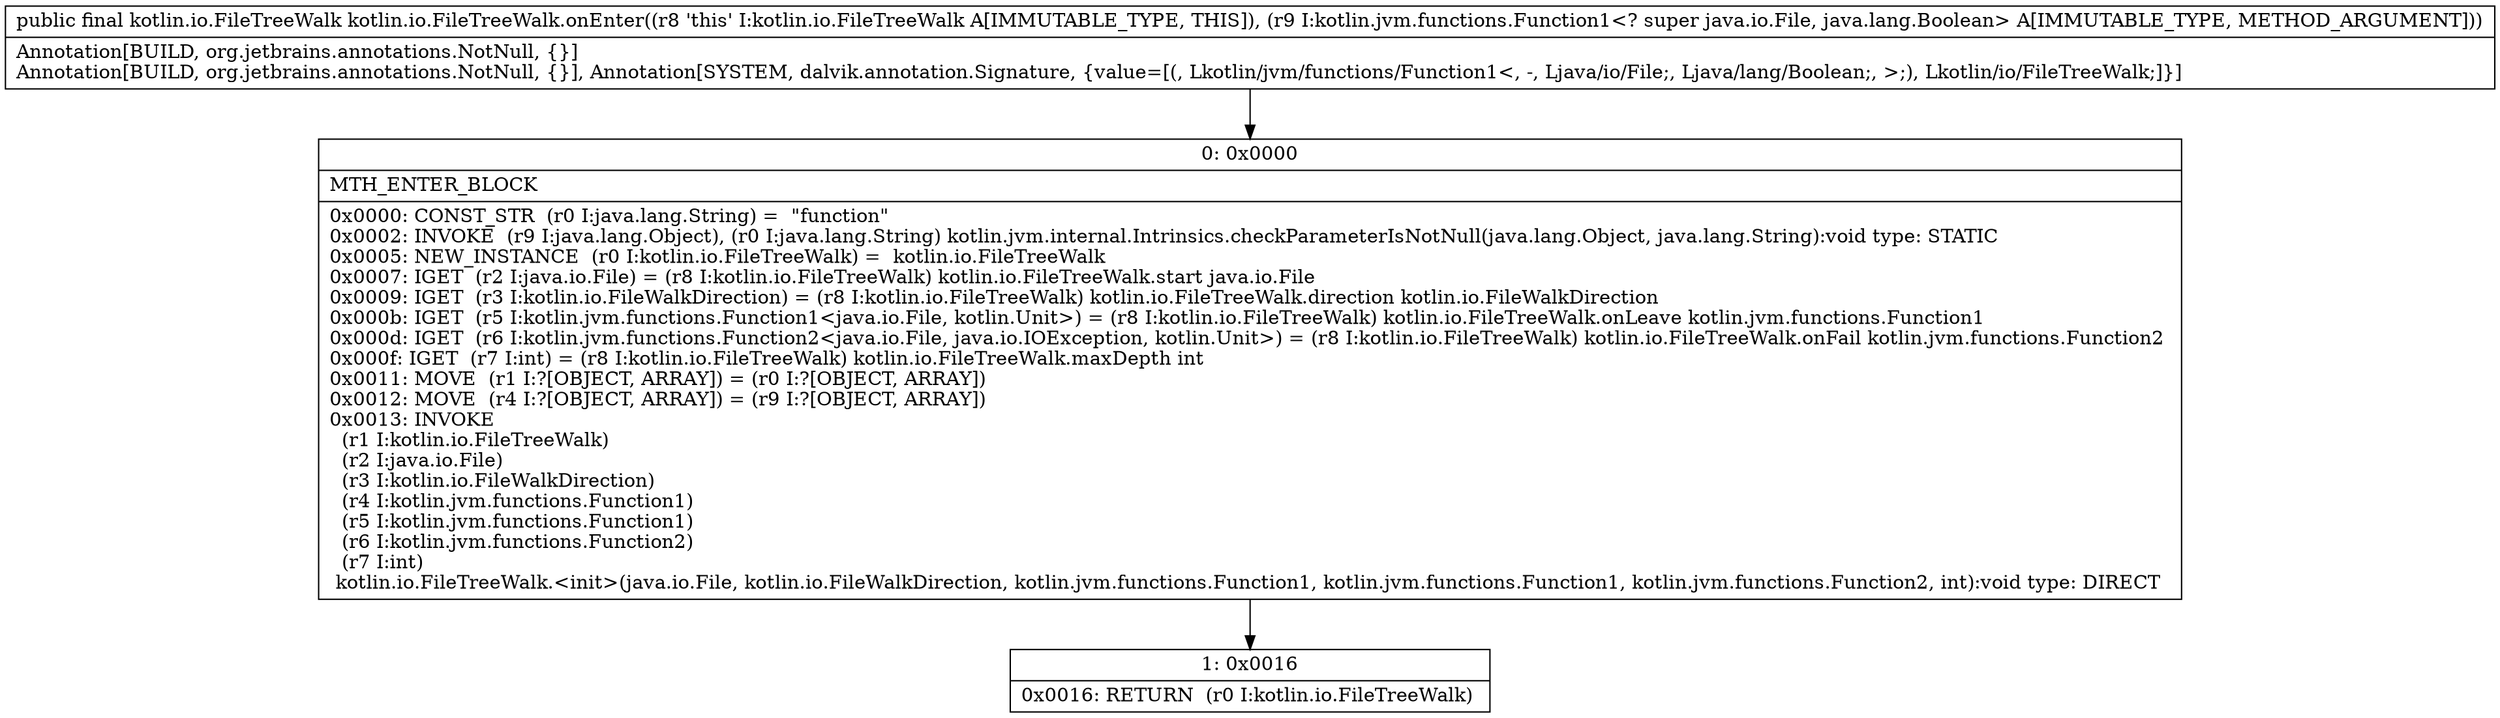 digraph "CFG forkotlin.io.FileTreeWalk.onEnter(Lkotlin\/jvm\/functions\/Function1;)Lkotlin\/io\/FileTreeWalk;" {
Node_0 [shape=record,label="{0\:\ 0x0000|MTH_ENTER_BLOCK\l|0x0000: CONST_STR  (r0 I:java.lang.String) =  \"function\" \l0x0002: INVOKE  (r9 I:java.lang.Object), (r0 I:java.lang.String) kotlin.jvm.internal.Intrinsics.checkParameterIsNotNull(java.lang.Object, java.lang.String):void type: STATIC \l0x0005: NEW_INSTANCE  (r0 I:kotlin.io.FileTreeWalk) =  kotlin.io.FileTreeWalk \l0x0007: IGET  (r2 I:java.io.File) = (r8 I:kotlin.io.FileTreeWalk) kotlin.io.FileTreeWalk.start java.io.File \l0x0009: IGET  (r3 I:kotlin.io.FileWalkDirection) = (r8 I:kotlin.io.FileTreeWalk) kotlin.io.FileTreeWalk.direction kotlin.io.FileWalkDirection \l0x000b: IGET  (r5 I:kotlin.jvm.functions.Function1\<java.io.File, kotlin.Unit\>) = (r8 I:kotlin.io.FileTreeWalk) kotlin.io.FileTreeWalk.onLeave kotlin.jvm.functions.Function1 \l0x000d: IGET  (r6 I:kotlin.jvm.functions.Function2\<java.io.File, java.io.IOException, kotlin.Unit\>) = (r8 I:kotlin.io.FileTreeWalk) kotlin.io.FileTreeWalk.onFail kotlin.jvm.functions.Function2 \l0x000f: IGET  (r7 I:int) = (r8 I:kotlin.io.FileTreeWalk) kotlin.io.FileTreeWalk.maxDepth int \l0x0011: MOVE  (r1 I:?[OBJECT, ARRAY]) = (r0 I:?[OBJECT, ARRAY]) \l0x0012: MOVE  (r4 I:?[OBJECT, ARRAY]) = (r9 I:?[OBJECT, ARRAY]) \l0x0013: INVOKE  \l  (r1 I:kotlin.io.FileTreeWalk)\l  (r2 I:java.io.File)\l  (r3 I:kotlin.io.FileWalkDirection)\l  (r4 I:kotlin.jvm.functions.Function1)\l  (r5 I:kotlin.jvm.functions.Function1)\l  (r6 I:kotlin.jvm.functions.Function2)\l  (r7 I:int)\l kotlin.io.FileTreeWalk.\<init\>(java.io.File, kotlin.io.FileWalkDirection, kotlin.jvm.functions.Function1, kotlin.jvm.functions.Function1, kotlin.jvm.functions.Function2, int):void type: DIRECT \l}"];
Node_1 [shape=record,label="{1\:\ 0x0016|0x0016: RETURN  (r0 I:kotlin.io.FileTreeWalk) \l}"];
MethodNode[shape=record,label="{public final kotlin.io.FileTreeWalk kotlin.io.FileTreeWalk.onEnter((r8 'this' I:kotlin.io.FileTreeWalk A[IMMUTABLE_TYPE, THIS]), (r9 I:kotlin.jvm.functions.Function1\<? super java.io.File, java.lang.Boolean\> A[IMMUTABLE_TYPE, METHOD_ARGUMENT]))  | Annotation[BUILD, org.jetbrains.annotations.NotNull, \{\}]\lAnnotation[BUILD, org.jetbrains.annotations.NotNull, \{\}], Annotation[SYSTEM, dalvik.annotation.Signature, \{value=[(, Lkotlin\/jvm\/functions\/Function1\<, \-, Ljava\/io\/File;, Ljava\/lang\/Boolean;, \>;), Lkotlin\/io\/FileTreeWalk;]\}]\l}"];
MethodNode -> Node_0;
Node_0 -> Node_1;
}

